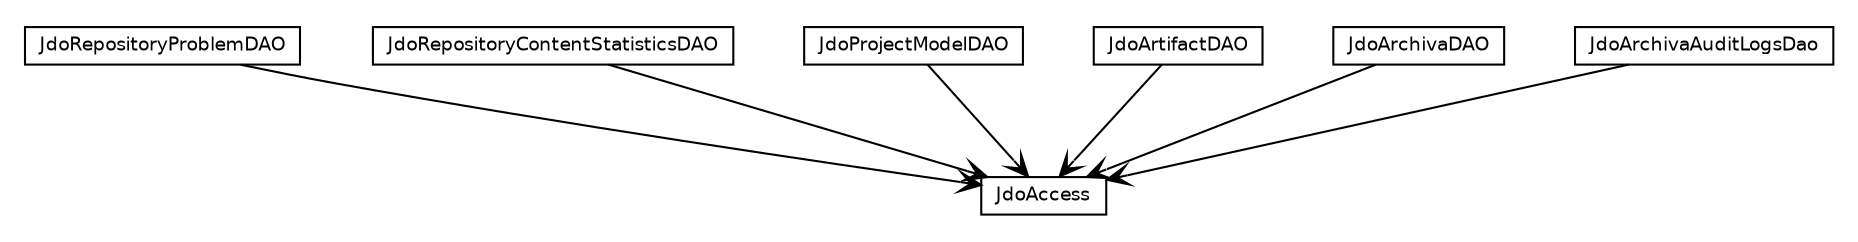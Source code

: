 #!/usr/local/bin/dot
#
# Class diagram 
# Generated by UmlGraph version 4.6 (http://www.spinellis.gr/sw/umlgraph)
#

digraph G {
	edge [fontname="Helvetica",fontsize=10,labelfontname="Helvetica",labelfontsize=10];
	node [fontname="Helvetica",fontsize=10,shape=plaintext];
	// org.apache.maven.archiva.database.jdo.JdoRepositoryProblemDAO
	c12604 [label=<<table border="0" cellborder="1" cellspacing="0" cellpadding="2" port="p" href="./JdoRepositoryProblemDAO.html">
		<tr><td><table border="0" cellspacing="0" cellpadding="1">
			<tr><td> JdoRepositoryProblemDAO </td></tr>
		</table></td></tr>
		</table>>, fontname="Helvetica", fontcolor="black", fontsize=9.0];
	// org.apache.maven.archiva.database.jdo.JdoRepositoryContentStatisticsDAO
	c12605 [label=<<table border="0" cellborder="1" cellspacing="0" cellpadding="2" port="p" href="./JdoRepositoryContentStatisticsDAO.html">
		<tr><td><table border="0" cellspacing="0" cellpadding="1">
			<tr><td> JdoRepositoryContentStatisticsDAO </td></tr>
		</table></td></tr>
		</table>>, fontname="Helvetica", fontcolor="black", fontsize=9.0];
	// org.apache.maven.archiva.database.jdo.JdoProjectModelDAO
	c12606 [label=<<table border="0" cellborder="1" cellspacing="0" cellpadding="2" port="p" href="./JdoProjectModelDAO.html">
		<tr><td><table border="0" cellspacing="0" cellpadding="1">
			<tr><td> JdoProjectModelDAO </td></tr>
		</table></td></tr>
		</table>>, fontname="Helvetica", fontcolor="black", fontsize=9.0];
	// org.apache.maven.archiva.database.jdo.JdoArtifactDAO
	c12607 [label=<<table border="0" cellborder="1" cellspacing="0" cellpadding="2" port="p" href="./JdoArtifactDAO.html">
		<tr><td><table border="0" cellspacing="0" cellpadding="1">
			<tr><td> JdoArtifactDAO </td></tr>
		</table></td></tr>
		</table>>, fontname="Helvetica", fontcolor="black", fontsize=9.0];
	// org.apache.maven.archiva.database.jdo.JdoArchivaDAO
	c12608 [label=<<table border="0" cellborder="1" cellspacing="0" cellpadding="2" port="p" href="./JdoArchivaDAO.html">
		<tr><td><table border="0" cellspacing="0" cellpadding="1">
			<tr><td> JdoArchivaDAO </td></tr>
		</table></td></tr>
		</table>>, fontname="Helvetica", fontcolor="black", fontsize=9.0];
	// org.apache.maven.archiva.database.jdo.JdoArchivaAuditLogsDao
	c12609 [label=<<table border="0" cellborder="1" cellspacing="0" cellpadding="2" port="p" href="./JdoArchivaAuditLogsDao.html">
		<tr><td><table border="0" cellspacing="0" cellpadding="1">
			<tr><td> JdoArchivaAuditLogsDao </td></tr>
		</table></td></tr>
		</table>>, fontname="Helvetica", fontcolor="black", fontsize=9.0];
	// org.apache.maven.archiva.database.jdo.JdoAccess
	c12610 [label=<<table border="0" cellborder="1" cellspacing="0" cellpadding="2" port="p" href="./JdoAccess.html">
		<tr><td><table border="0" cellspacing="0" cellpadding="1">
			<tr><td> JdoAccess </td></tr>
		</table></td></tr>
		</table>>, fontname="Helvetica", fontcolor="black", fontsize=9.0];
	// org.apache.maven.archiva.database.jdo.JdoRepositoryProblemDAO NAVASSOC org.apache.maven.archiva.database.jdo.JdoAccess
	c12604:p -> c12610:p [taillabel="", label="", headlabel="", fontname="Helvetica", fontcolor="black", fontsize=10.0, color="black", arrowhead=open];
	// org.apache.maven.archiva.database.jdo.JdoRepositoryContentStatisticsDAO NAVASSOC org.apache.maven.archiva.database.jdo.JdoAccess
	c12605:p -> c12610:p [taillabel="", label="", headlabel="", fontname="Helvetica", fontcolor="black", fontsize=10.0, color="black", arrowhead=open];
	// org.apache.maven.archiva.database.jdo.JdoProjectModelDAO NAVASSOC org.apache.maven.archiva.database.jdo.JdoAccess
	c12606:p -> c12610:p [taillabel="", label="", headlabel="", fontname="Helvetica", fontcolor="black", fontsize=10.0, color="black", arrowhead=open];
	// org.apache.maven.archiva.database.jdo.JdoArtifactDAO NAVASSOC org.apache.maven.archiva.database.jdo.JdoAccess
	c12607:p -> c12610:p [taillabel="", label="", headlabel="", fontname="Helvetica", fontcolor="black", fontsize=10.0, color="black", arrowhead=open];
	// org.apache.maven.archiva.database.jdo.JdoArchivaDAO NAVASSOC org.apache.maven.archiva.database.jdo.JdoAccess
	c12608:p -> c12610:p [taillabel="", label="", headlabel="", fontname="Helvetica", fontcolor="black", fontsize=10.0, color="black", arrowhead=open];
	// org.apache.maven.archiva.database.jdo.JdoArchivaAuditLogsDao NAVASSOC org.apache.maven.archiva.database.jdo.JdoAccess
	c12609:p -> c12610:p [taillabel="", label="", headlabel="", fontname="Helvetica", fontcolor="black", fontsize=10.0, color="black", arrowhead=open];
}


